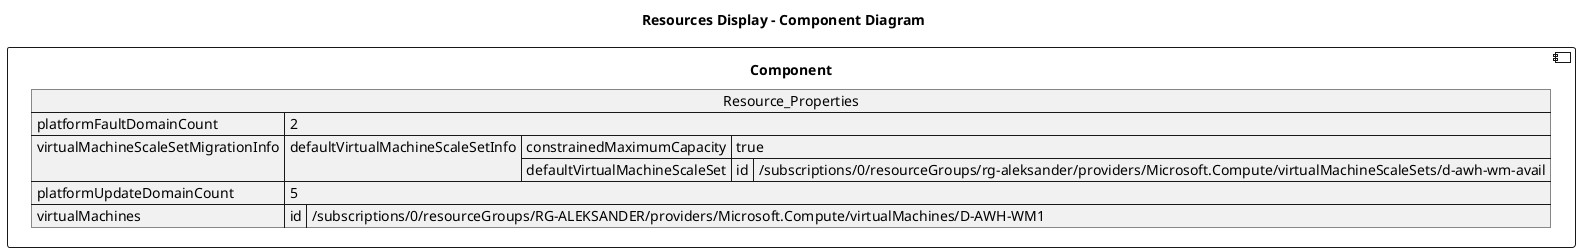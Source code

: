@startuml

title Resources Display - Component Diagram

component Component {

json  Resource_Properties {
  "platformFaultDomainCount": 2,
  "virtualMachineScaleSetMigrationInfo": {
    "defaultVirtualMachineScaleSetInfo": {
      "constrainedMaximumCapacity": true,
      "defaultVirtualMachineScaleSet": {
        "id": "/subscriptions/0/resourceGroups/rg-aleksander/providers/Microsoft.Compute/virtualMachineScaleSets/d-awh-wm-avail"
      }
    }
  },
  "platformUpdateDomainCount": 5,
  "virtualMachines": [
    {
      "id": "/subscriptions/0/resourceGroups/RG-ALEKSANDER/providers/Microsoft.Compute/virtualMachines/D-AWH-WM1"
    }
  ]
}
}
@enduml
